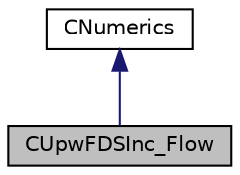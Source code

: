 digraph "CUpwFDSInc_Flow"
{
 // LATEX_PDF_SIZE
  edge [fontname="Helvetica",fontsize="10",labelfontname="Helvetica",labelfontsize="10"];
  node [fontname="Helvetica",fontsize="10",shape=record];
  Node1 [label="CUpwFDSInc_Flow",height=0.2,width=0.4,color="black", fillcolor="grey75", style="filled", fontcolor="black",tooltip="Class for solving a Flux Difference Splitting (FDS) upwind method for the incompressible flow equatio..."];
  Node2 -> Node1 [dir="back",color="midnightblue",fontsize="10",style="solid",fontname="Helvetica"];
  Node2 [label="CNumerics",height=0.2,width=0.4,color="black", fillcolor="white", style="filled",URL="$classCNumerics.html",tooltip="Class for defining the numerical methods."];
}
